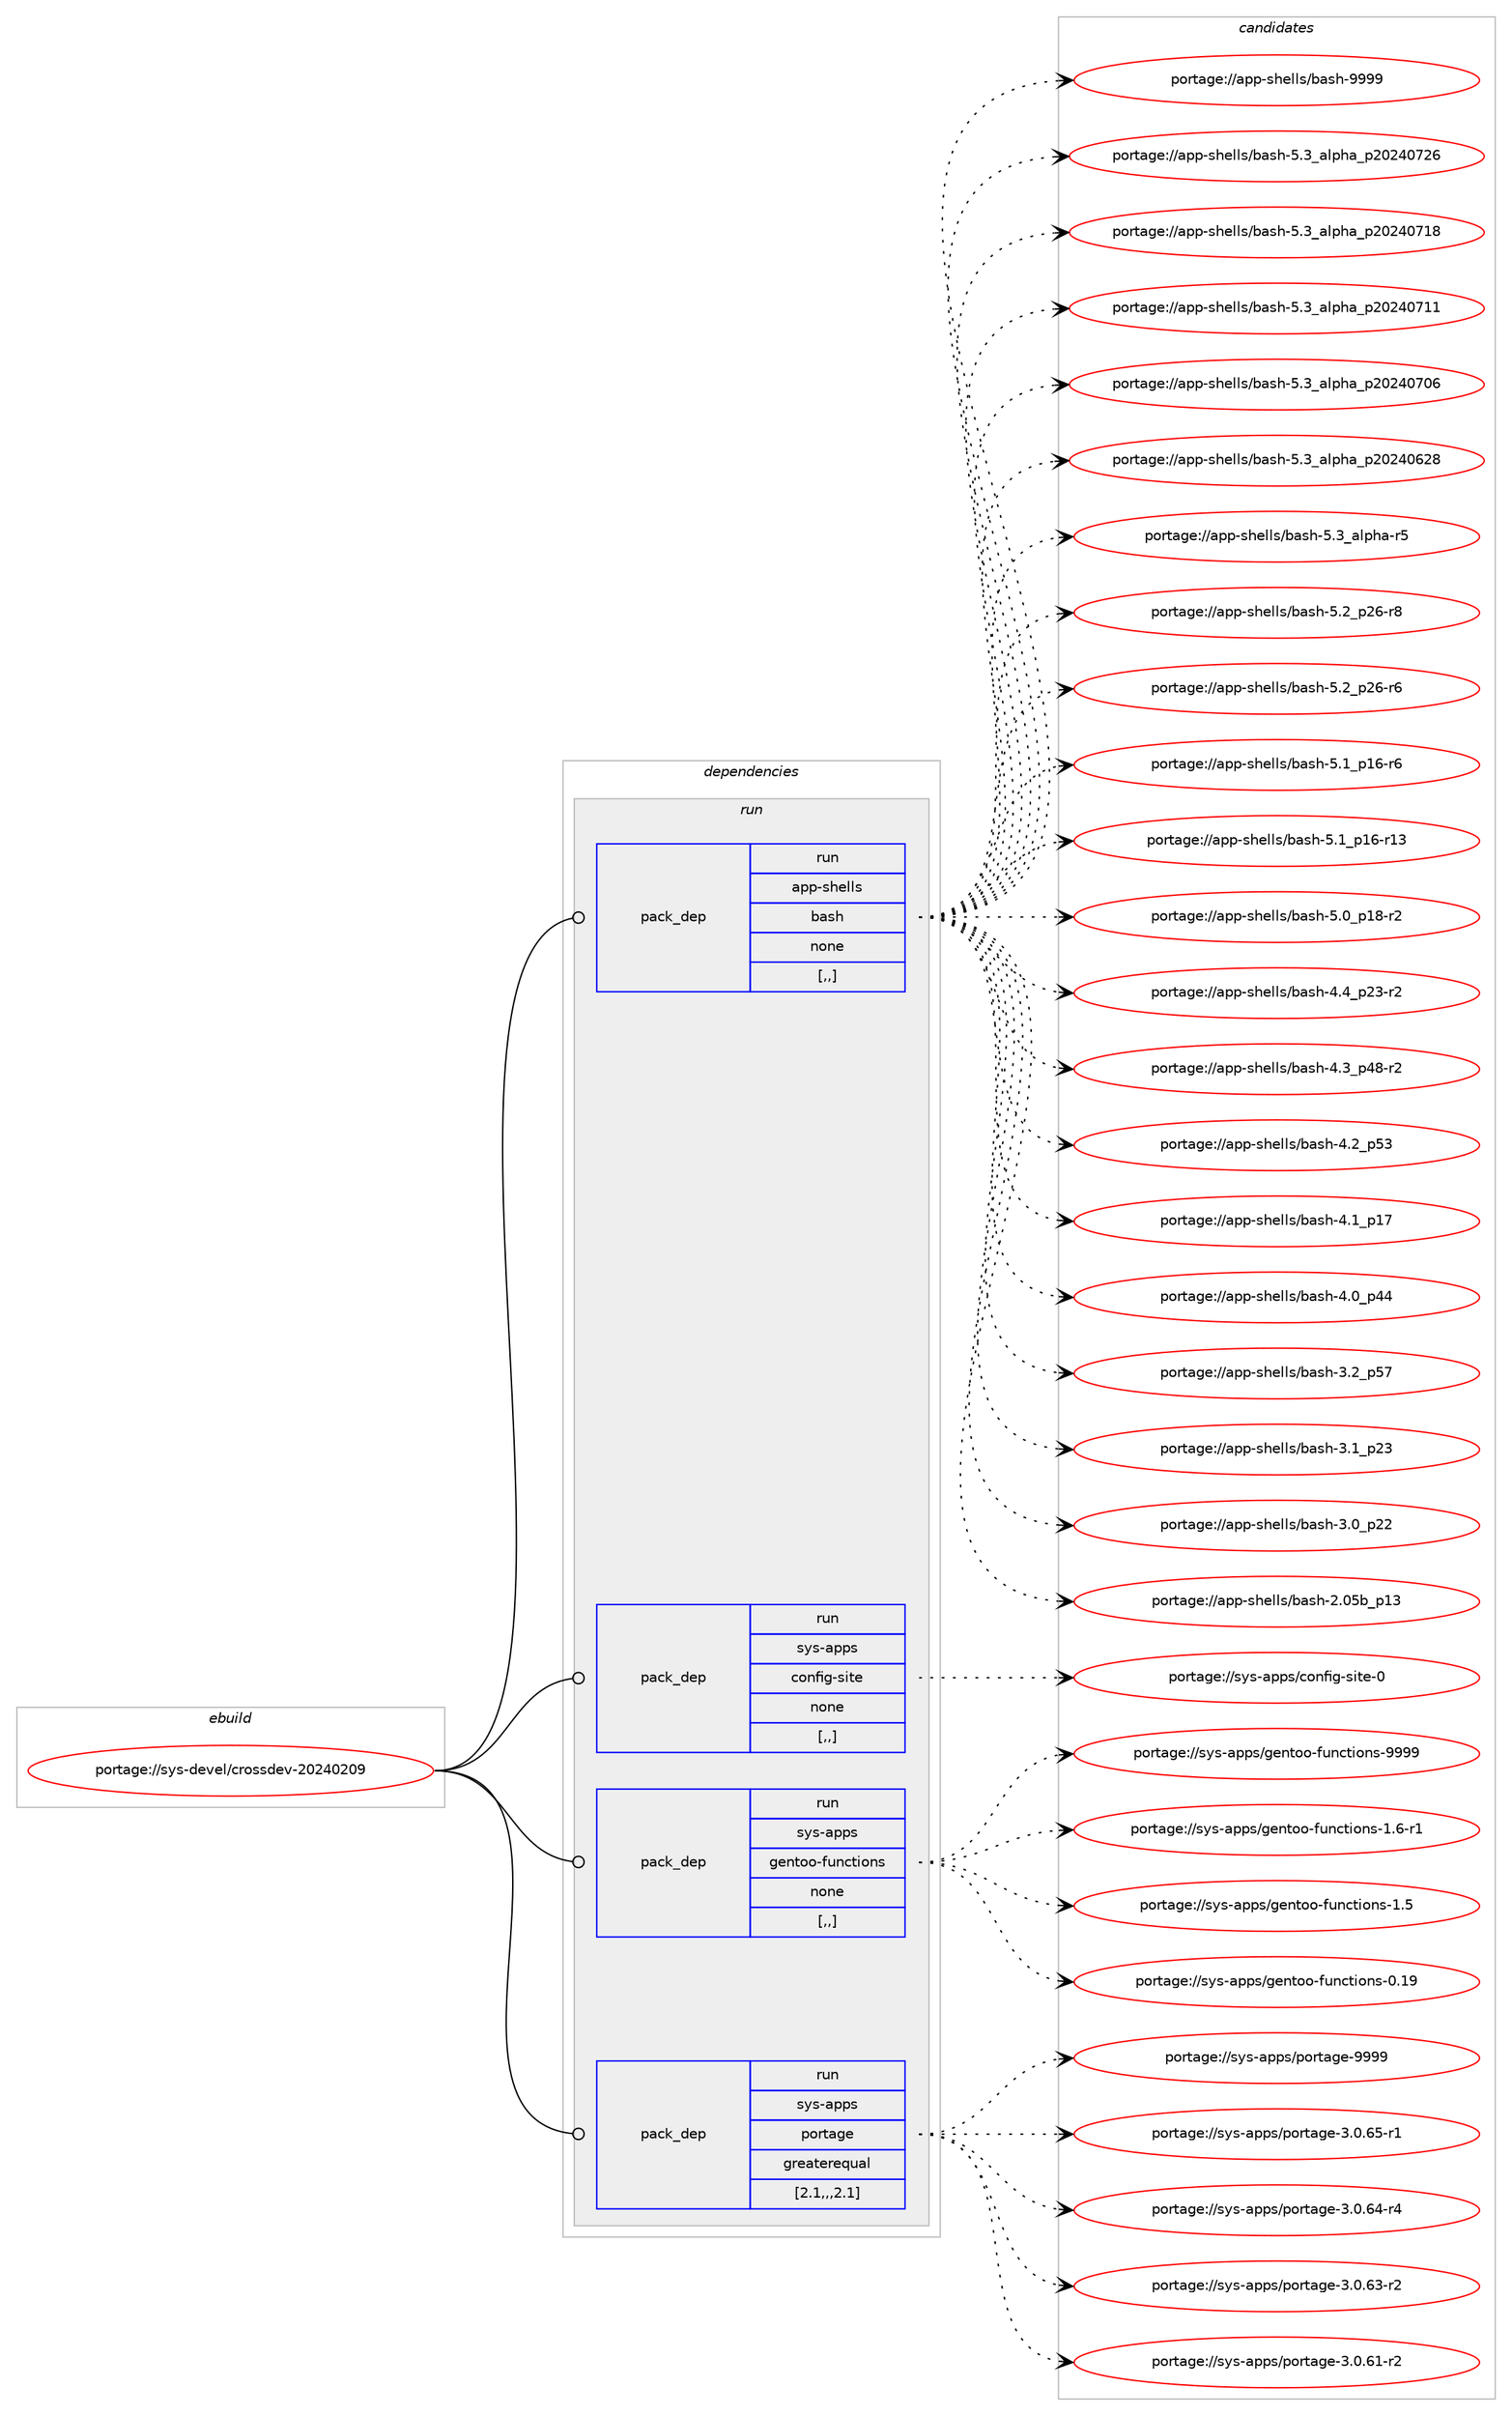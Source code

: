 digraph prolog {

# *************
# Graph options
# *************

newrank=true;
concentrate=true;
compound=true;
graph [rankdir=LR,fontname=Helvetica,fontsize=10,ranksep=1.5];#, ranksep=2.5, nodesep=0.2];
edge  [arrowhead=vee];
node  [fontname=Helvetica,fontsize=10];

# **********
# The ebuild
# **********

subgraph cluster_leftcol {
color=gray;
label=<<i>ebuild</i>>;
id [label="portage://sys-devel/crossdev-20240209", color=red, width=4, href="../sys-devel/crossdev-20240209.svg"];
}

# ****************
# The dependencies
# ****************

subgraph cluster_midcol {
color=gray;
label=<<i>dependencies</i>>;
subgraph cluster_compile {
fillcolor="#eeeeee";
style=filled;
label=<<i>compile</i>>;
}
subgraph cluster_compileandrun {
fillcolor="#eeeeee";
style=filled;
label=<<i>compile and run</i>>;
}
subgraph cluster_run {
fillcolor="#eeeeee";
style=filled;
label=<<i>run</i>>;
subgraph pack314802 {
dependency432842 [label=<<TABLE BORDER="0" CELLBORDER="1" CELLSPACING="0" CELLPADDING="4" WIDTH="220"><TR><TD ROWSPAN="6" CELLPADDING="30">pack_dep</TD></TR><TR><TD WIDTH="110">run</TD></TR><TR><TD>app-shells</TD></TR><TR><TD>bash</TD></TR><TR><TD>none</TD></TR><TR><TD>[,,]</TD></TR></TABLE>>, shape=none, color=blue];
}
id:e -> dependency432842:w [weight=20,style="solid",arrowhead="odot"];
subgraph pack314803 {
dependency432843 [label=<<TABLE BORDER="0" CELLBORDER="1" CELLSPACING="0" CELLPADDING="4" WIDTH="220"><TR><TD ROWSPAN="6" CELLPADDING="30">pack_dep</TD></TR><TR><TD WIDTH="110">run</TD></TR><TR><TD>sys-apps</TD></TR><TR><TD>config-site</TD></TR><TR><TD>none</TD></TR><TR><TD>[,,]</TD></TR></TABLE>>, shape=none, color=blue];
}
id:e -> dependency432843:w [weight=20,style="solid",arrowhead="odot"];
subgraph pack314804 {
dependency432844 [label=<<TABLE BORDER="0" CELLBORDER="1" CELLSPACING="0" CELLPADDING="4" WIDTH="220"><TR><TD ROWSPAN="6" CELLPADDING="30">pack_dep</TD></TR><TR><TD WIDTH="110">run</TD></TR><TR><TD>sys-apps</TD></TR><TR><TD>gentoo-functions</TD></TR><TR><TD>none</TD></TR><TR><TD>[,,]</TD></TR></TABLE>>, shape=none, color=blue];
}
id:e -> dependency432844:w [weight=20,style="solid",arrowhead="odot"];
subgraph pack314805 {
dependency432845 [label=<<TABLE BORDER="0" CELLBORDER="1" CELLSPACING="0" CELLPADDING="4" WIDTH="220"><TR><TD ROWSPAN="6" CELLPADDING="30">pack_dep</TD></TR><TR><TD WIDTH="110">run</TD></TR><TR><TD>sys-apps</TD></TR><TR><TD>portage</TD></TR><TR><TD>greaterequal</TD></TR><TR><TD>[2.1,,,2.1]</TD></TR></TABLE>>, shape=none, color=blue];
}
id:e -> dependency432845:w [weight=20,style="solid",arrowhead="odot"];
}
}

# **************
# The candidates
# **************

subgraph cluster_choices {
rank=same;
color=gray;
label=<<i>candidates</i>>;

subgraph choice314802 {
color=black;
nodesep=1;
choice97112112451151041011081081154798971151044557575757 [label="portage://app-shells/bash-9999", color=red, width=4,href="../app-shells/bash-9999.svg"];
choice971121124511510410110810811547989711510445534651959710811210497951125048505248555054 [label="portage://app-shells/bash-5.3_alpha_p20240726", color=red, width=4,href="../app-shells/bash-5.3_alpha_p20240726.svg"];
choice971121124511510410110810811547989711510445534651959710811210497951125048505248554956 [label="portage://app-shells/bash-5.3_alpha_p20240718", color=red, width=4,href="../app-shells/bash-5.3_alpha_p20240718.svg"];
choice971121124511510410110810811547989711510445534651959710811210497951125048505248554949 [label="portage://app-shells/bash-5.3_alpha_p20240711", color=red, width=4,href="../app-shells/bash-5.3_alpha_p20240711.svg"];
choice971121124511510410110810811547989711510445534651959710811210497951125048505248554854 [label="portage://app-shells/bash-5.3_alpha_p20240706", color=red, width=4,href="../app-shells/bash-5.3_alpha_p20240706.svg"];
choice971121124511510410110810811547989711510445534651959710811210497951125048505248545056 [label="portage://app-shells/bash-5.3_alpha_p20240628", color=red, width=4,href="../app-shells/bash-5.3_alpha_p20240628.svg"];
choice9711211245115104101108108115479897115104455346519597108112104974511453 [label="portage://app-shells/bash-5.3_alpha-r5", color=red, width=4,href="../app-shells/bash-5.3_alpha-r5.svg"];
choice9711211245115104101108108115479897115104455346509511250544511456 [label="portage://app-shells/bash-5.2_p26-r8", color=red, width=4,href="../app-shells/bash-5.2_p26-r8.svg"];
choice9711211245115104101108108115479897115104455346509511250544511454 [label="portage://app-shells/bash-5.2_p26-r6", color=red, width=4,href="../app-shells/bash-5.2_p26-r6.svg"];
choice9711211245115104101108108115479897115104455346499511249544511454 [label="portage://app-shells/bash-5.1_p16-r6", color=red, width=4,href="../app-shells/bash-5.1_p16-r6.svg"];
choice971121124511510410110810811547989711510445534649951124954451144951 [label="portage://app-shells/bash-5.1_p16-r13", color=red, width=4,href="../app-shells/bash-5.1_p16-r13.svg"];
choice9711211245115104101108108115479897115104455346489511249564511450 [label="portage://app-shells/bash-5.0_p18-r2", color=red, width=4,href="../app-shells/bash-5.0_p18-r2.svg"];
choice9711211245115104101108108115479897115104455246529511250514511450 [label="portage://app-shells/bash-4.4_p23-r2", color=red, width=4,href="../app-shells/bash-4.4_p23-r2.svg"];
choice9711211245115104101108108115479897115104455246519511252564511450 [label="portage://app-shells/bash-4.3_p48-r2", color=red, width=4,href="../app-shells/bash-4.3_p48-r2.svg"];
choice971121124511510410110810811547989711510445524650951125351 [label="portage://app-shells/bash-4.2_p53", color=red, width=4,href="../app-shells/bash-4.2_p53.svg"];
choice971121124511510410110810811547989711510445524649951124955 [label="portage://app-shells/bash-4.1_p17", color=red, width=4,href="../app-shells/bash-4.1_p17.svg"];
choice971121124511510410110810811547989711510445524648951125252 [label="portage://app-shells/bash-4.0_p44", color=red, width=4,href="../app-shells/bash-4.0_p44.svg"];
choice971121124511510410110810811547989711510445514650951125355 [label="portage://app-shells/bash-3.2_p57", color=red, width=4,href="../app-shells/bash-3.2_p57.svg"];
choice971121124511510410110810811547989711510445514649951125051 [label="portage://app-shells/bash-3.1_p23", color=red, width=4,href="../app-shells/bash-3.1_p23.svg"];
choice971121124511510410110810811547989711510445514648951125050 [label="portage://app-shells/bash-3.0_p22", color=red, width=4,href="../app-shells/bash-3.0_p22.svg"];
choice9711211245115104101108108115479897115104455046485398951124951 [label="portage://app-shells/bash-2.05b_p13", color=red, width=4,href="../app-shells/bash-2.05b_p13.svg"];
dependency432842:e -> choice97112112451151041011081081154798971151044557575757:w [style=dotted,weight="100"];
dependency432842:e -> choice971121124511510410110810811547989711510445534651959710811210497951125048505248555054:w [style=dotted,weight="100"];
dependency432842:e -> choice971121124511510410110810811547989711510445534651959710811210497951125048505248554956:w [style=dotted,weight="100"];
dependency432842:e -> choice971121124511510410110810811547989711510445534651959710811210497951125048505248554949:w [style=dotted,weight="100"];
dependency432842:e -> choice971121124511510410110810811547989711510445534651959710811210497951125048505248554854:w [style=dotted,weight="100"];
dependency432842:e -> choice971121124511510410110810811547989711510445534651959710811210497951125048505248545056:w [style=dotted,weight="100"];
dependency432842:e -> choice9711211245115104101108108115479897115104455346519597108112104974511453:w [style=dotted,weight="100"];
dependency432842:e -> choice9711211245115104101108108115479897115104455346509511250544511456:w [style=dotted,weight="100"];
dependency432842:e -> choice9711211245115104101108108115479897115104455346509511250544511454:w [style=dotted,weight="100"];
dependency432842:e -> choice9711211245115104101108108115479897115104455346499511249544511454:w [style=dotted,weight="100"];
dependency432842:e -> choice971121124511510410110810811547989711510445534649951124954451144951:w [style=dotted,weight="100"];
dependency432842:e -> choice9711211245115104101108108115479897115104455346489511249564511450:w [style=dotted,weight="100"];
dependency432842:e -> choice9711211245115104101108108115479897115104455246529511250514511450:w [style=dotted,weight="100"];
dependency432842:e -> choice9711211245115104101108108115479897115104455246519511252564511450:w [style=dotted,weight="100"];
dependency432842:e -> choice971121124511510410110810811547989711510445524650951125351:w [style=dotted,weight="100"];
dependency432842:e -> choice971121124511510410110810811547989711510445524649951124955:w [style=dotted,weight="100"];
dependency432842:e -> choice971121124511510410110810811547989711510445524648951125252:w [style=dotted,weight="100"];
dependency432842:e -> choice971121124511510410110810811547989711510445514650951125355:w [style=dotted,weight="100"];
dependency432842:e -> choice971121124511510410110810811547989711510445514649951125051:w [style=dotted,weight="100"];
dependency432842:e -> choice971121124511510410110810811547989711510445514648951125050:w [style=dotted,weight="100"];
dependency432842:e -> choice9711211245115104101108108115479897115104455046485398951124951:w [style=dotted,weight="100"];
}
subgraph choice314803 {
color=black;
nodesep=1;
choice11512111545971121121154799111110102105103451151051161014548 [label="portage://sys-apps/config-site-0", color=red, width=4,href="../sys-apps/config-site-0.svg"];
dependency432843:e -> choice11512111545971121121154799111110102105103451151051161014548:w [style=dotted,weight="100"];
}
subgraph choice314804 {
color=black;
nodesep=1;
choice11512111545971121121154710310111011611111145102117110991161051111101154557575757 [label="portage://sys-apps/gentoo-functions-9999", color=red, width=4,href="../sys-apps/gentoo-functions-9999.svg"];
choice1151211154597112112115471031011101161111114510211711099116105111110115454946544511449 [label="portage://sys-apps/gentoo-functions-1.6-r1", color=red, width=4,href="../sys-apps/gentoo-functions-1.6-r1.svg"];
choice115121115459711211211547103101110116111111451021171109911610511111011545494653 [label="portage://sys-apps/gentoo-functions-1.5", color=red, width=4,href="../sys-apps/gentoo-functions-1.5.svg"];
choice11512111545971121121154710310111011611111145102117110991161051111101154548464957 [label="portage://sys-apps/gentoo-functions-0.19", color=red, width=4,href="../sys-apps/gentoo-functions-0.19.svg"];
dependency432844:e -> choice11512111545971121121154710310111011611111145102117110991161051111101154557575757:w [style=dotted,weight="100"];
dependency432844:e -> choice1151211154597112112115471031011101161111114510211711099116105111110115454946544511449:w [style=dotted,weight="100"];
dependency432844:e -> choice115121115459711211211547103101110116111111451021171109911610511111011545494653:w [style=dotted,weight="100"];
dependency432844:e -> choice11512111545971121121154710310111011611111145102117110991161051111101154548464957:w [style=dotted,weight="100"];
}
subgraph choice314805 {
color=black;
nodesep=1;
choice115121115459711211211547112111114116971031014557575757 [label="portage://sys-apps/portage-9999", color=red, width=4,href="../sys-apps/portage-9999.svg"];
choice11512111545971121121154711211111411697103101455146484654534511449 [label="portage://sys-apps/portage-3.0.65-r1", color=red, width=4,href="../sys-apps/portage-3.0.65-r1.svg"];
choice11512111545971121121154711211111411697103101455146484654524511452 [label="portage://sys-apps/portage-3.0.64-r4", color=red, width=4,href="../sys-apps/portage-3.0.64-r4.svg"];
choice11512111545971121121154711211111411697103101455146484654514511450 [label="portage://sys-apps/portage-3.0.63-r2", color=red, width=4,href="../sys-apps/portage-3.0.63-r2.svg"];
choice11512111545971121121154711211111411697103101455146484654494511450 [label="portage://sys-apps/portage-3.0.61-r2", color=red, width=4,href="../sys-apps/portage-3.0.61-r2.svg"];
dependency432845:e -> choice115121115459711211211547112111114116971031014557575757:w [style=dotted,weight="100"];
dependency432845:e -> choice11512111545971121121154711211111411697103101455146484654534511449:w [style=dotted,weight="100"];
dependency432845:e -> choice11512111545971121121154711211111411697103101455146484654524511452:w [style=dotted,weight="100"];
dependency432845:e -> choice11512111545971121121154711211111411697103101455146484654514511450:w [style=dotted,weight="100"];
dependency432845:e -> choice11512111545971121121154711211111411697103101455146484654494511450:w [style=dotted,weight="100"];
}
}

}
